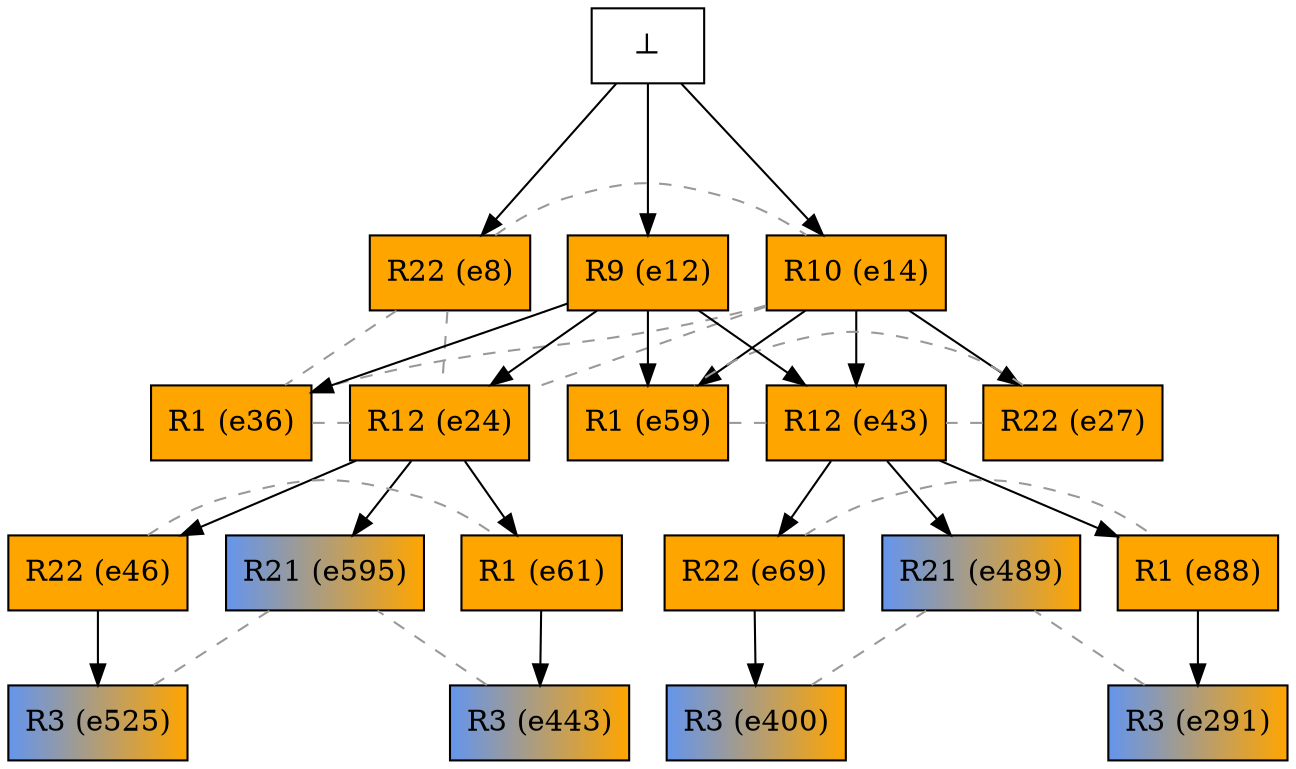 digraph test {

//conflicts
  e8 -> e14 [arrowhead=none color=gray60 style=dashed constraint=false];
  e8 -> e24 [arrowhead=none color=gray60 style=dashed constraint=false];
  e8 -> e36 [arrowhead=none color=gray60 style=dashed constraint=false];
  e14 -> e24 [arrowhead=none color=gray60 style=dashed constraint=false];
  e14 -> e36 [arrowhead=none color=gray60 style=dashed constraint=false];
  e24 -> e36 [arrowhead=none color=gray60 style=dashed constraint=false];
  e27 -> e43 [arrowhead=none color=gray60 style=dashed constraint=false];
  e27 -> e59 [arrowhead=none color=gray60 style=dashed constraint=false];
  e43 -> e59 [arrowhead=none color=gray60 style=dashed constraint=false];
  e46 -> e61 [arrowhead=none color=gray60 style=dashed constraint=false];
  e69 -> e88 [arrowhead=none color=gray60 style=dashed constraint=false];
  e291 -> e489 [arrowhead=none color=gray60 style=dashed constraint=false];
  e400 -> e489 [arrowhead=none color=gray60 style=dashed constraint=false];
  e443 -> e595 [arrowhead=none color=gray60 style=dashed constraint=false];
  e525 -> e595 [arrowhead=none color=gray60 style=dashed constraint=false];

  e14 -> e27 [minlen=1];
  e12 -> e36 [minlen=1];
  e12 -> e59 [minlen=1];
  e14 -> e59 [minlen=1];
  e88 -> e291 [minlen=1];
  e43 -> e88 [minlen=1];
  e12 -> e43 [minlen=1];
  e14 -> e43 [minlen=1];
  e69 -> e400 [minlen=1];
  e43 -> e69 [minlen=1];
  e61 -> e443 [minlen=1];
  e24 -> e61 [minlen=1];
  e12 -> e24 [minlen=1];
  e43 -> e489 [minlen=1];
  e46 -> e525 [minlen=1];
  e24 -> e46 [minlen=1];
  e24 -> e595 [minlen=1];
  e0 -> e8 [minlen=2];
  e0 -> e12 [minlen=2];
  e0 -> e14 [minlen=2];

  e8 [color="black" fillcolor="orange:orange" label="R22 (e8)" shape=box style=filled];
  e12 [color="black" fillcolor="orange:orange" label="R9 (e12)" shape=box style=filled];
  e14 [color="black" fillcolor="orange:orange" label="R10 (e14)" shape=box style=filled];
  e24 [color="black" fillcolor="orange:orange" label="R12 (e24)" shape=box style=filled];
  e27 [color="black" fillcolor="orange:orange" label="R22 (e27)" shape=box style=filled];
  e36 [color="black" fillcolor="orange:orange" label="R1 (e36)" shape=box style=filled];
  e43 [color="black" fillcolor="orange:orange" label="R12 (e43)" shape=box style=filled];
  e46 [color="black" fillcolor="orange:orange" label="R22 (e46)" shape=box style=filled];
  e59 [color="black" fillcolor="orange:orange" label="R1 (e59)" shape=box style=filled];
  e61 [color="black" fillcolor="orange:orange" label="R1 (e61)" shape=box style=filled];
  e69 [color="black" fillcolor="orange:orange" label="R22 (e69)" shape=box style=filled];
  e88 [color="black" fillcolor="orange:orange" label="R1 (e88)" shape=box style=filled];
  e291 [color="black" fillcolor="cornflowerblue:orange" label="R3 (e291)" shape=box style=filled];
  e400 [color="black" fillcolor="cornflowerblue:orange" label="R3 (e400)" shape=box style=filled];
  e443 [color="black" fillcolor="cornflowerblue:orange" label="R3 (e443)" shape=box style=filled];
  e489 [color="black" fillcolor="cornflowerblue:orange" label="R21 (e489)" shape=box style=filled];
  e525 [color="black" fillcolor="cornflowerblue:orange" label="R3 (e525)" shape=box style=filled];
  e595 [color="black" fillcolor="cornflowerblue:orange" label="R21 (e595)" shape=box style=filled];
  e0 [fillcolor="white" label="⊥" shape=box style=filled];
}
